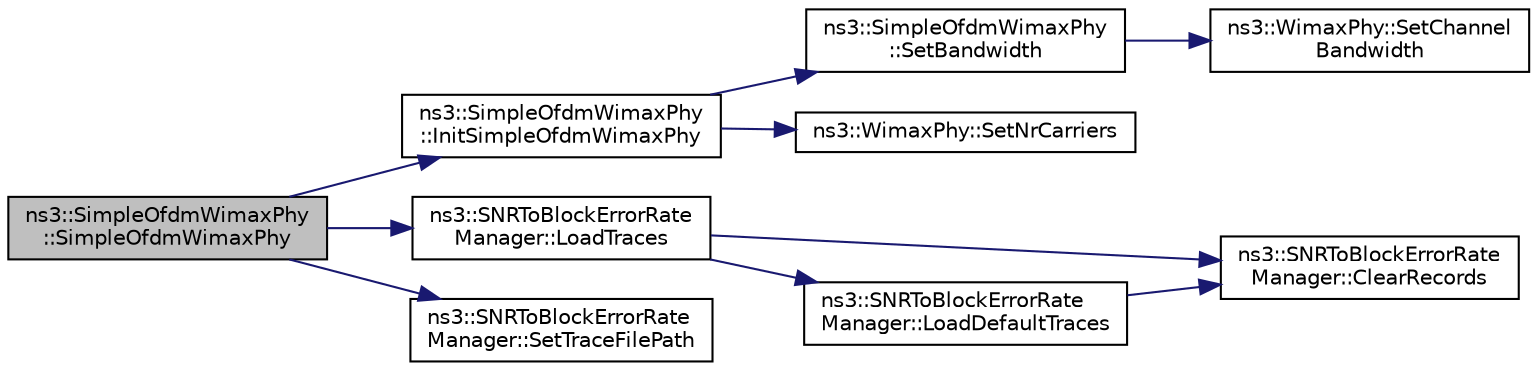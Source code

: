 digraph "ns3::SimpleOfdmWimaxPhy::SimpleOfdmWimaxPhy"
{
 // LATEX_PDF_SIZE
  edge [fontname="Helvetica",fontsize="10",labelfontname="Helvetica",labelfontsize="10"];
  node [fontname="Helvetica",fontsize="10",shape=record];
  rankdir="LR";
  Node1 [label="ns3::SimpleOfdmWimaxPhy\l::SimpleOfdmWimaxPhy",height=0.2,width=0.4,color="black", fillcolor="grey75", style="filled", fontcolor="black",tooltip="Constructor."];
  Node1 -> Node2 [color="midnightblue",fontsize="10",style="solid",fontname="Helvetica"];
  Node2 [label="ns3::SimpleOfdmWimaxPhy\l::InitSimpleOfdmWimaxPhy",height=0.2,width=0.4,color="black", fillcolor="white", style="filled",URL="$classns3_1_1_simple_ofdm_wimax_phy.html#abfdfe2c510925a4e965f95ff745888e3",tooltip="Initialize simple OFDM WIMAX Phy."];
  Node2 -> Node3 [color="midnightblue",fontsize="10",style="solid",fontname="Helvetica"];
  Node3 [label="ns3::SimpleOfdmWimaxPhy\l::SetBandwidth",height=0.2,width=0.4,color="black", fillcolor="white", style="filled",URL="$classns3_1_1_simple_ofdm_wimax_phy.html#ab78fd41b984831d8a2093b1f2594af38",tooltip="Set the bandwidth."];
  Node3 -> Node4 [color="midnightblue",fontsize="10",style="solid",fontname="Helvetica"];
  Node4 [label="ns3::WimaxPhy::SetChannel\lBandwidth",height=0.2,width=0.4,color="black", fillcolor="white", style="filled",URL="$classns3_1_1_wimax_phy.html#a1410ed7a966d0d066a1dd8f016edd444",tooltip="Set the channel bandwidth."];
  Node2 -> Node5 [color="midnightblue",fontsize="10",style="solid",fontname="Helvetica"];
  Node5 [label="ns3::WimaxPhy::SetNrCarriers",height=0.2,width=0.4,color="black", fillcolor="white", style="filled",URL="$classns3_1_1_wimax_phy.html#a761359e72d78bd1011a47388c89f4fbe",tooltip="Set the number of carriers in the physical frame."];
  Node1 -> Node6 [color="midnightblue",fontsize="10",style="solid",fontname="Helvetica"];
  Node6 [label="ns3::SNRToBlockErrorRate\lManager::LoadTraces",height=0.2,width=0.4,color="black", fillcolor="white", style="filled",URL="$classns3_1_1_s_n_r_to_block_error_rate_manager.html#af5a203f2ae5dd3477ec616b6d0337f62",tooltip="Loads the traces form the repository specified in the constructor or set by SetTraceFilePath function..."];
  Node6 -> Node7 [color="midnightblue",fontsize="10",style="solid",fontname="Helvetica"];
  Node7 [label="ns3::SNRToBlockErrorRate\lManager::ClearRecords",height=0.2,width=0.4,color="black", fillcolor="white", style="filled",URL="$classns3_1_1_s_n_r_to_block_error_rate_manager.html#a164e69eaafc229e1f98a80175481e101",tooltip="Clear records function."];
  Node6 -> Node8 [color="midnightblue",fontsize="10",style="solid",fontname="Helvetica"];
  Node8 [label="ns3::SNRToBlockErrorRate\lManager::LoadDefaultTraces",height=0.2,width=0.4,color="black", fillcolor="white", style="filled",URL="$classns3_1_1_s_n_r_to_block_error_rate_manager.html#a50f8ba371742a7d083b1092ea85b51c1",tooltip="Loads the default traces from default-traces.h file."];
  Node8 -> Node7 [color="midnightblue",fontsize="10",style="solid",fontname="Helvetica"];
  Node1 -> Node9 [color="midnightblue",fontsize="10",style="solid",fontname="Helvetica"];
  Node9 [label="ns3::SNRToBlockErrorRate\lManager::SetTraceFilePath",height=0.2,width=0.4,color="black", fillcolor="white", style="filled",URL="$classns3_1_1_s_n_r_to_block_error_rate_manager.html#ad7896854e5c122930da728e99f13a6a2",tooltip="Set the path of the repository containing the traces."];
}
